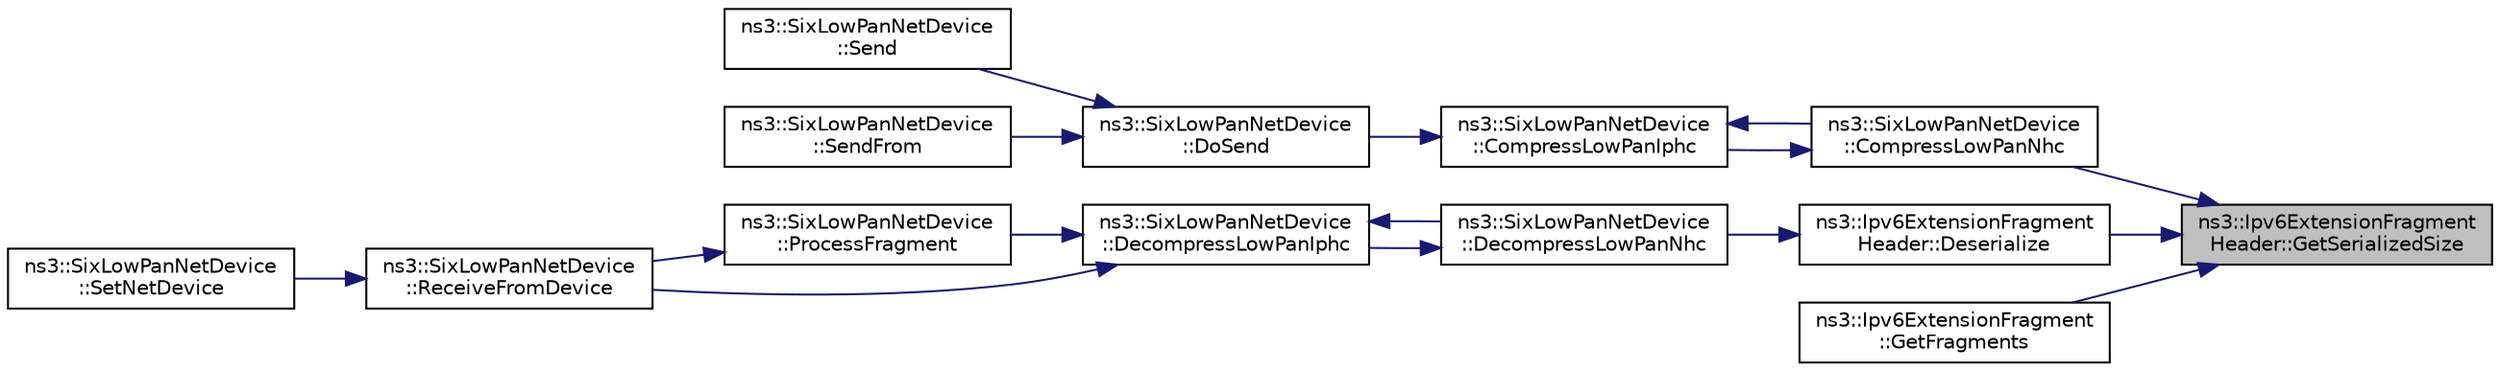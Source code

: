 digraph "ns3::Ipv6ExtensionFragmentHeader::GetSerializedSize"
{
 // LATEX_PDF_SIZE
  edge [fontname="Helvetica",fontsize="10",labelfontname="Helvetica",labelfontsize="10"];
  node [fontname="Helvetica",fontsize="10",shape=record];
  rankdir="RL";
  Node1 [label="ns3::Ipv6ExtensionFragment\lHeader::GetSerializedSize",height=0.2,width=0.4,color="black", fillcolor="grey75", style="filled", fontcolor="black",tooltip="Get the serialized size of the packet."];
  Node1 -> Node2 [dir="back",color="midnightblue",fontsize="10",style="solid",fontname="Helvetica"];
  Node2 [label="ns3::SixLowPanNetDevice\l::CompressLowPanNhc",height=0.2,width=0.4,color="black", fillcolor="white", style="filled",URL="$classns3_1_1_six_low_pan_net_device.html#a41d34fd1612e7e6911614fadfef6ab67",tooltip="Compress the headers according to NHC compression."];
  Node2 -> Node3 [dir="back",color="midnightblue",fontsize="10",style="solid",fontname="Helvetica"];
  Node3 [label="ns3::SixLowPanNetDevice\l::CompressLowPanIphc",height=0.2,width=0.4,color="black", fillcolor="white", style="filled",URL="$classns3_1_1_six_low_pan_net_device.html#a67bf1501ba018d90c5bdb442371a3722",tooltip="Compress the headers according to IPHC compression."];
  Node3 -> Node2 [dir="back",color="midnightblue",fontsize="10",style="solid",fontname="Helvetica"];
  Node3 -> Node4 [dir="back",color="midnightblue",fontsize="10",style="solid",fontname="Helvetica"];
  Node4 [label="ns3::SixLowPanNetDevice\l::DoSend",height=0.2,width=0.4,color="black", fillcolor="white", style="filled",URL="$classns3_1_1_six_low_pan_net_device.html#a0cd8b4fc52f256bd7743310434ac4680",tooltip=" "];
  Node4 -> Node5 [dir="back",color="midnightblue",fontsize="10",style="solid",fontname="Helvetica"];
  Node5 [label="ns3::SixLowPanNetDevice\l::Send",height=0.2,width=0.4,color="black", fillcolor="white", style="filled",URL="$classns3_1_1_six_low_pan_net_device.html#a6566ae05fbc295d8cd22166b6b2c28ea",tooltip=" "];
  Node4 -> Node6 [dir="back",color="midnightblue",fontsize="10",style="solid",fontname="Helvetica"];
  Node6 [label="ns3::SixLowPanNetDevice\l::SendFrom",height=0.2,width=0.4,color="black", fillcolor="white", style="filled",URL="$classns3_1_1_six_low_pan_net_device.html#aec79675091efa676370a4f9e6f4127e3",tooltip=" "];
  Node1 -> Node7 [dir="back",color="midnightblue",fontsize="10",style="solid",fontname="Helvetica"];
  Node7 [label="ns3::Ipv6ExtensionFragment\lHeader::Deserialize",height=0.2,width=0.4,color="black", fillcolor="white", style="filled",URL="$classns3_1_1_ipv6_extension_fragment_header.html#ac665209cceae832687c23c0c664e5a5d",tooltip="Deserialize the packet."];
  Node7 -> Node8 [dir="back",color="midnightblue",fontsize="10",style="solid",fontname="Helvetica"];
  Node8 [label="ns3::SixLowPanNetDevice\l::DecompressLowPanNhc",height=0.2,width=0.4,color="black", fillcolor="white", style="filled",URL="$classns3_1_1_six_low_pan_net_device.html#af69701425fa2e02ab4a7fdcd1db99cc8",tooltip="Decompress the headers according to NHC compression."];
  Node8 -> Node9 [dir="back",color="midnightblue",fontsize="10",style="solid",fontname="Helvetica"];
  Node9 [label="ns3::SixLowPanNetDevice\l::DecompressLowPanIphc",height=0.2,width=0.4,color="black", fillcolor="white", style="filled",URL="$classns3_1_1_six_low_pan_net_device.html#ae861be68db1b554cc3e5ea5e263b12ed",tooltip="Decompress the headers according to IPHC compression."];
  Node9 -> Node8 [dir="back",color="midnightblue",fontsize="10",style="solid",fontname="Helvetica"];
  Node9 -> Node10 [dir="back",color="midnightblue",fontsize="10",style="solid",fontname="Helvetica"];
  Node10 [label="ns3::SixLowPanNetDevice\l::ProcessFragment",height=0.2,width=0.4,color="black", fillcolor="white", style="filled",URL="$classns3_1_1_six_low_pan_net_device.html#a8ae23f88e38059a0096bf87e58007240",tooltip="Process a packet fragment."];
  Node10 -> Node11 [dir="back",color="midnightblue",fontsize="10",style="solid",fontname="Helvetica"];
  Node11 [label="ns3::SixLowPanNetDevice\l::ReceiveFromDevice",height=0.2,width=0.4,color="black", fillcolor="white", style="filled",URL="$classns3_1_1_six_low_pan_net_device.html#a35d31ab6c6270f1923ce5b0f77d582b6",tooltip="Receives all the packets from a NetDevice for further processing."];
  Node11 -> Node12 [dir="back",color="midnightblue",fontsize="10",style="solid",fontname="Helvetica"];
  Node12 [label="ns3::SixLowPanNetDevice\l::SetNetDevice",height=0.2,width=0.4,color="black", fillcolor="white", style="filled",URL="$classns3_1_1_six_low_pan_net_device.html#a81c74a5dc06e3fbad1a8b1c59d1f68fa",tooltip="Setup SixLowPan to be a proxy for the specified NetDevice."];
  Node9 -> Node11 [dir="back",color="midnightblue",fontsize="10",style="solid",fontname="Helvetica"];
  Node1 -> Node13 [dir="back",color="midnightblue",fontsize="10",style="solid",fontname="Helvetica"];
  Node13 [label="ns3::Ipv6ExtensionFragment\l::GetFragments",height=0.2,width=0.4,color="black", fillcolor="white", style="filled",URL="$classns3_1_1_ipv6_extension_fragment.html#a60bc0fdd5a5d1bcb2223c98909eef44e",tooltip="Fragment a packet."];
}
